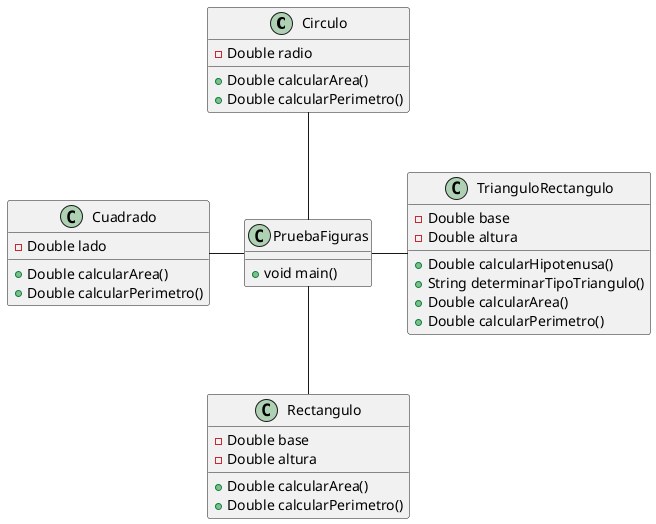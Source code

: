 @startuml


Class Circulo{
    - Double radio
    + Double calcularArea()
    + Double calcularPerimetro()
}

Class Cuadrado{
    - Double lado
    + Double calcularArea()
    + Double calcularPerimetro()
}

Class Rectangulo{
    - Double base
    - Double altura
    + Double calcularArea()
    + Double calcularPerimetro()
}

Class TrianguloRectangulo{
    - Double base
    - Double altura
    + Double calcularHipotenusa()
    + String determinarTipoTriangulo()
    + Double calcularArea()
    + Double calcularPerimetro()
}

class PruebaFiguras{
    + void main()
}


PruebaFiguras -UP- Circulo
PruebaFiguras -left- Cuadrado
PruebaFiguras -down- Rectangulo
PruebaFiguras -right- TrianguloRectangulo
@enduml